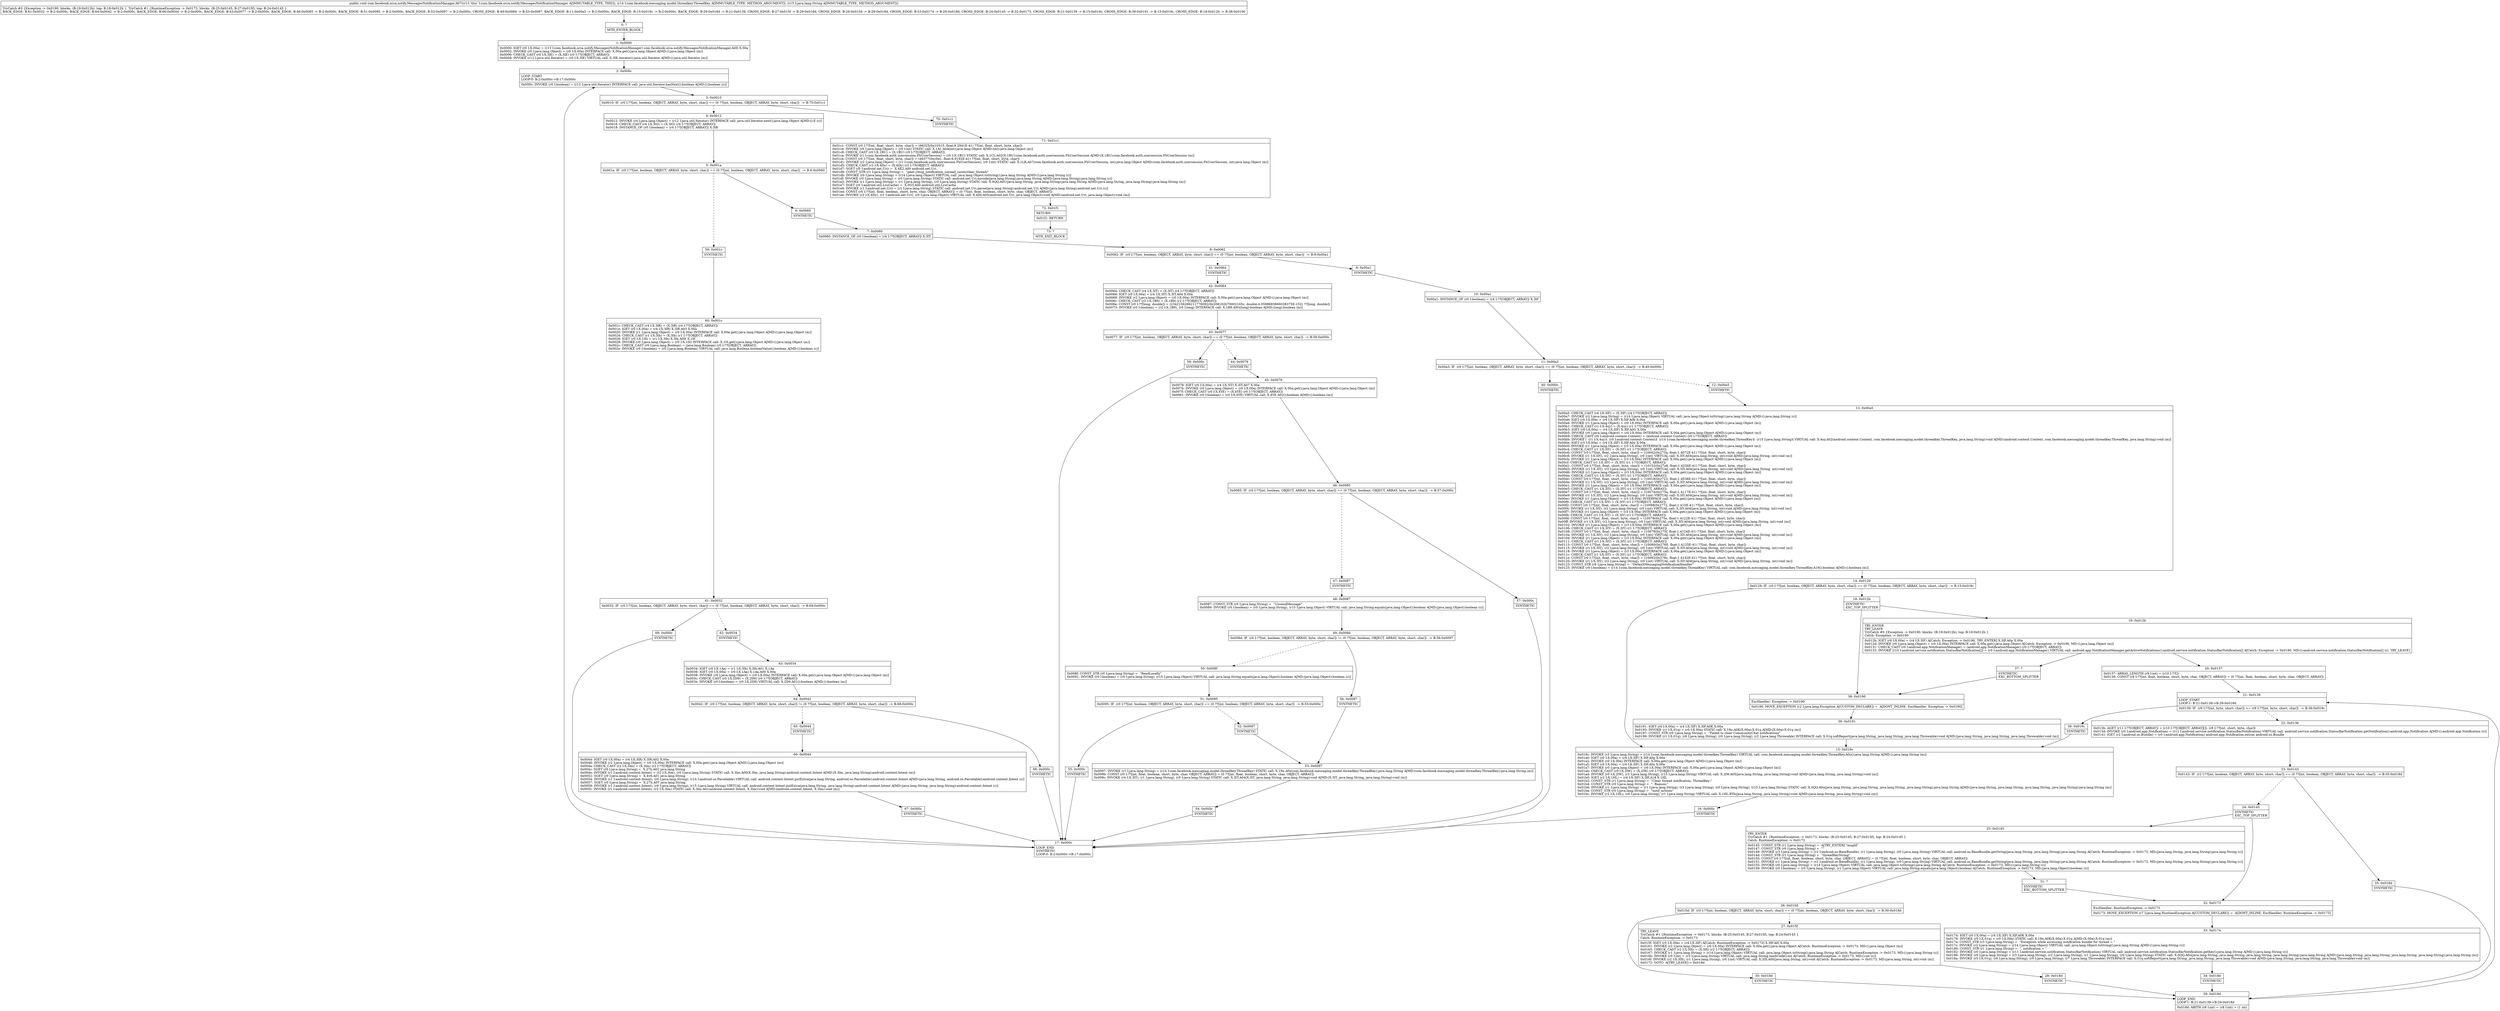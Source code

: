 digraph "CFG forcom.facebook.orca.notify.MessagesNotificationManager.A07(Lcom\/facebook\/messaging\/model\/threadkey\/ThreadKey;Ljava\/lang\/String;)V" {
Node_0 [shape=record,label="{0\:\ ?|MTH_ENTER_BLOCK\l}"];
Node_1 [shape=record,label="{1\:\ 0x0000|0x0000: IGET (r0 I:X.00a) = (r13 I:com.facebook.orca.notify.MessagesNotificationManager) com.facebook.orca.notify.MessagesNotificationManager.A0D X.00a\l0x0002: INVOKE (r0 I:java.lang.Object) = (r0 I:X.00a) INTERFACE call: X.00a.get():java.lang.Object A[MD:():java.lang.Object (m)]\l0x0006: CHECK_CAST (r0 I:X.3lE) = (X.3lE) (r0 I:??[OBJECT, ARRAY])\l0x0008: INVOKE (r12 I:java.util.Iterator) = (r0 I:X.3lE) VIRTUAL call: X.3lE.iterator():java.util.Iterator A[MD:():java.util.Iterator (m)]\l}"];
Node_2 [shape=record,label="{2\:\ 0x000c|LOOP_START\lLOOP:0: B:2:0x000c\-\>B:17:0x000c\l|0x000c: INVOKE (r0 I:boolean) = (r12 I:java.util.Iterator) INTERFACE call: java.util.Iterator.hasNext():boolean A[MD:():boolean (c)]\l}"];
Node_3 [shape=record,label="{3\:\ 0x0010|0x0010: IF  (r0 I:??[int, boolean, OBJECT, ARRAY, byte, short, char]) == (0 ??[int, boolean, OBJECT, ARRAY, byte, short, char])  \-\> B:70:0x01c1\l}"];
Node_4 [shape=record,label="{4\:\ 0x0012|0x0012: INVOKE (r4 I:java.lang.Object) = (r12 I:java.util.Iterator) INTERFACE call: java.util.Iterator.next():java.lang.Object A[MD:():E (c)]\l0x0016: CHECK_CAST (r4 I:X.3lG) = (X.3lG) (r4 I:??[OBJECT, ARRAY])\l0x0018: INSTANCE_OF (r0 I:boolean) = (r4 I:??[OBJECT, ARRAY]) X.3lR\l}"];
Node_5 [shape=record,label="{5\:\ 0x001a|0x001a: IF  (r0 I:??[int, boolean, OBJECT, ARRAY, byte, short, char]) == (0 ??[int, boolean, OBJECT, ARRAY, byte, short, char])  \-\> B:6:0x0060\l}"];
Node_6 [shape=record,label="{6\:\ 0x0060|SYNTHETIC\l}"];
Node_7 [shape=record,label="{7\:\ 0x0060|0x0060: INSTANCE_OF (r0 I:boolean) = (r4 I:??[OBJECT, ARRAY]) X.3lT\l}"];
Node_8 [shape=record,label="{8\:\ 0x0062|0x0062: IF  (r0 I:??[int, boolean, OBJECT, ARRAY, byte, short, char]) == (0 ??[int, boolean, OBJECT, ARRAY, byte, short, char])  \-\> B:9:0x00a1\l}"];
Node_9 [shape=record,label="{9\:\ 0x00a1|SYNTHETIC\l}"];
Node_10 [shape=record,label="{10\:\ 0x00a1|0x00a1: INSTANCE_OF (r0 I:boolean) = (r4 I:??[OBJECT, ARRAY]) X.3lF\l}"];
Node_11 [shape=record,label="{11\:\ 0x00a3|0x00a3: IF  (r0 I:??[int, boolean, OBJECT, ARRAY, byte, short, char]) == (0 ??[int, boolean, OBJECT, ARRAY, byte, short, char])  \-\> B:40:0x000c\l}"];
Node_12 [shape=record,label="{12\:\ 0x00a5|SYNTHETIC\l}"];
Node_13 [shape=record,label="{13\:\ 0x00a5|0x00a5: CHECK_CAST (r4 I:X.3lF) = (X.3lF) (r4 I:??[OBJECT, ARRAY])\l0x00a7: INVOKE (r2 I:java.lang.String) = (r14 I:java.lang.Object) VIRTUAL call: java.lang.Object.toString():java.lang.String A[MD:():java.lang.String (c)]\l0x00ab: IGET (r0 I:X.00a) = (r4 I:X.3lF) X.3lF.A0k X.00a\l0x00ad: INVOKE (r1 I:java.lang.Object) = (r0 I:X.00a) INTERFACE call: X.00a.get():java.lang.Object A[MD:():java.lang.Object (m)]\l0x00b1: CHECK_CAST (r1 I:X.4uy) = (X.4uy) (r1 I:??[OBJECT, ARRAY])\l0x00b3: IGET (r0 I:X.00a) = (r4 I:X.3lF) X.3lF.A0G X.00a\l0x00b5: INVOKE (r0 I:java.lang.Object) = (r0 I:X.00a) INTERFACE call: X.00a.get():java.lang.Object A[MD:():java.lang.Object (m)]\l0x00b9: CHECK_CAST (r0 I:android.content.Context) = (android.content.Context) (r0 I:??[OBJECT, ARRAY])\l0x00bb: INVOKE l  (r1 I:X.4uy)l  (r0 I:android.content.Context)l  (r14 I:com.facebook.messaging.model.threadkey.ThreadKey)l  (r15 I:java.lang.String)l VIRTUAL call: X.4uy.A02(android.content.Context, com.facebook.messaging.model.threadkey.ThreadKey, java.lang.String):void A[MD:(android.content.Context, com.facebook.messaging.model.threadkey.ThreadKey, java.lang.String):void (m)]\l0x00be: IGET (r3 I:X.00a) = (r4 I:X.3lF) X.3lF.A0n X.00a\l0x00c0: INVOKE (r1 I:java.lang.Object) = (r3 I:X.00a) INTERFACE call: X.00a.get():java.lang.Object A[MD:():java.lang.Object (m)]\l0x00c4: CHECK_CAST (r1 I:X.3lY) = (X.3lY) (r1 I:??[OBJECT, ARRAY])\l0x00c6: CONST (r0 I:??[int, float, short, byte, char]) = (10042(0x273a, float:1.4072E\-41) ??[int, float, short, byte, char])\l0x00c8: INVOKE (r1 I:X.3lY), (r2 I:java.lang.String), (r0 I:int) VIRTUAL call: X.3lY.A04(java.lang.String, int):void A[MD:(java.lang.String, int):void (m)]\l0x00cb: INVOKE (r1 I:java.lang.Object) = (r3 I:X.00a) INTERFACE call: X.00a.get():java.lang.Object A[MD:():java.lang.Object (m)]\l0x00cf: CHECK_CAST (r1 I:X.3lY) = (X.3lY) (r1 I:??[OBJECT, ARRAY])\l0x00d1: CONST (r0 I:??[int, float, short, byte, char]) = (10152(0x27a8, float:1.4226E\-41) ??[int, float, short, byte, char])\l0x00d3: INVOKE (r1 I:X.3lY), (r2 I:java.lang.String), (r0 I:int) VIRTUAL call: X.3lY.A04(java.lang.String, int):void A[MD:(java.lang.String, int):void (m)]\l0x00d6: INVOKE (r1 I:java.lang.Object) = (r3 I:X.00a) INTERFACE call: X.00a.get():java.lang.Object A[MD:():java.lang.Object (m)]\l0x00da: CHECK_CAST (r1 I:X.3lY) = (X.3lY) (r1 I:??[OBJECT, ARRAY])\l0x00dc: CONST (r0 I:??[int, float, short, byte, char]) = (10018(0x2722, float:1.4038E\-41) ??[int, float, short, byte, char])\l0x00de: INVOKE (r1 I:X.3lY), (r2 I:java.lang.String), (r0 I:int) VIRTUAL call: X.3lY.A04(java.lang.String, int):void A[MD:(java.lang.String, int):void (m)]\l0x00e1: INVOKE (r1 I:java.lang.Object) = (r3 I:X.00a) INTERFACE call: X.00a.get():java.lang.Object A[MD:():java.lang.Object (m)]\l0x00e5: CHECK_CAST (r1 I:X.3lY) = (X.3lY) (r1 I:??[OBJECT, ARRAY])\l0x00e7: CONST (r0 I:??[int, float, short, byte, char]) = (10074(0x275a, float:1.4117E\-41) ??[int, float, short, byte, char])\l0x00e9: INVOKE (r1 I:X.3lY), (r2 I:java.lang.String), (r0 I:int) VIRTUAL call: X.3lY.A04(java.lang.String, int):void A[MD:(java.lang.String, int):void (m)]\l0x00ec: INVOKE (r1 I:java.lang.Object) = (r3 I:X.00a) INTERFACE call: X.00a.get():java.lang.Object A[MD:():java.lang.Object (m)]\l0x00f0: CHECK_CAST (r1 I:X.3lY) = (X.3lY) (r1 I:??[OBJECT, ARRAY])\l0x00f2: CONST (r0 I:??[int, float, short, byte, char]) = (10098(0x2772, float:1.415E\-41) ??[int, float, short, byte, char])\l0x00f4: INVOKE (r1 I:X.3lY), (r2 I:java.lang.String), (r0 I:int) VIRTUAL call: X.3lY.A04(java.lang.String, int):void A[MD:(java.lang.String, int):void (m)]\l0x00f7: INVOKE (r1 I:java.lang.Object) = (r3 I:X.00a) INTERFACE call: X.00a.get():java.lang.Object A[MD:():java.lang.Object (m)]\l0x00fb: CHECK_CAST (r1 I:X.3lY) = (X.3lY) (r1 I:??[OBJECT, ARRAY])\l0x00fd: CONST (r0 I:??[int, float, short, byte, char]) = (10078(0x275e, float:1.4122E\-41) ??[int, float, short, byte, char])\l0x00ff: INVOKE (r1 I:X.3lY), (r2 I:java.lang.String), (r0 I:int) VIRTUAL call: X.3lY.A04(java.lang.String, int):void A[MD:(java.lang.String, int):void (m)]\l0x0102: INVOKE (r1 I:java.lang.Object) = (r3 I:X.00a) INTERFACE call: X.00a.get():java.lang.Object A[MD:():java.lang.Object (m)]\l0x0106: CHECK_CAST (r1 I:X.3lY) = (X.3lY) (r1 I:??[OBJECT, ARRAY])\l0x0108: CONST (r0 I:??[int, float, short, byte, char]) = (10079(0x275f, float:1.4124E\-41) ??[int, float, short, byte, char])\l0x010a: INVOKE (r1 I:X.3lY), (r2 I:java.lang.String), (r0 I:int) VIRTUAL call: X.3lY.A04(java.lang.String, int):void A[MD:(java.lang.String, int):void (m)]\l0x010d: INVOKE (r1 I:java.lang.Object) = (r3 I:X.00a) INTERFACE call: X.00a.get():java.lang.Object A[MD:():java.lang.Object (m)]\l0x0111: CHECK_CAST (r1 I:X.3lY) = (X.3lY) (r1 I:??[OBJECT, ARRAY])\l0x0113: CONST (r0 I:??[int, float, short, byte, char]) = (10080(0x2760, float:1.4125E\-41) ??[int, float, short, byte, char])\l0x0115: INVOKE (r1 I:X.3lY), (r2 I:java.lang.String), (r0 I:int) VIRTUAL call: X.3lY.A04(java.lang.String, int):void A[MD:(java.lang.String, int):void (m)]\l0x0118: INVOKE (r1 I:java.lang.Object) = (r3 I:X.00a) INTERFACE call: X.00a.get():java.lang.Object A[MD:():java.lang.Object (m)]\l0x011c: CHECK_CAST (r1 I:X.3lY) = (X.3lY) (r1 I:??[OBJECT, ARRAY])\l0x011e: CONST (r0 I:??[int, float, short, byte, char]) = (10092(0x276c, float:1.4142E\-41) ??[int, float, short, byte, char])\l0x0120: INVOKE (r1 I:X.3lY), (r2 I:java.lang.String), (r0 I:int) VIRTUAL call: X.3lY.A04(java.lang.String, int):void A[MD:(java.lang.String, int):void (m)]\l0x0123: CONST_STR (r6 I:java.lang.String) =  \"DefaultMessagingNotificationHandler\"\l0x0125: INVOKE (r0 I:boolean) = (r14 I:com.facebook.messaging.model.threadkey.ThreadKey) VIRTUAL call: com.facebook.messaging.model.threadkey.ThreadKey.A19():boolean A[MD:():boolean (m)]\l}"];
Node_14 [shape=record,label="{14\:\ 0x0129|0x0129: IF  (r0 I:??[int, boolean, OBJECT, ARRAY, byte, short, char]) == (0 ??[int, boolean, OBJECT, ARRAY, byte, short, char])  \-\> B:15:0x019c\l}"];
Node_15 [shape=record,label="{15\:\ 0x019c|0x019c: INVOKE (r3 I:java.lang.String) = (r14 I:com.facebook.messaging.model.threadkey.ThreadKey) VIRTUAL call: com.facebook.messaging.model.threadkey.ThreadKey.A0u():java.lang.String A[MD:():java.lang.String (m)]\l0x01a0: IGET (r0 I:X.00a) = (r4 I:X.3lF) X.3lF.A0g X.00a\l0x01a2: INVOKE (r0 I:X.00a) INTERFACE call: X.00a.get():java.lang.Object A[MD:():java.lang.Object (m)]\l0x01a5: IGET (r0 I:X.00a) = (r4 I:X.3lF) X.3lF.A0x X.00a\l0x01a7: INVOKE (r0 I:java.lang.Object) = (r0 I:X.00a) INTERFACE call: X.00a.get():java.lang.Object A[MD:():java.lang.Object (m)]\l0x01ab: CHECK_CAST (r0 I:X.2lW) = (X.2lW) (r0 I:??[OBJECT, ARRAY])\l0x01ad: INVOKE (r0 I:X.2lW), (r3 I:java.lang.String), (r15 I:java.lang.String) VIRTUAL call: X.2lW.A05(java.lang.String, java.lang.String):void A[MD:(java.lang.String, java.lang.String):void (m)]\l0x01b0: IGET (r2 I:X.1HL) = (r4 I:X.3lF) X.3lF.A18 X.1HL\l0x01b2: CONST_STR (r1 I:java.lang.String) =  \"Clear thread notification, ThreadKey:\"\l0x01b4: CONST_STR (r0 I:java.lang.String) =  \", Reason:\"\l0x01b6: INVOKE (r1 I:java.lang.String) = (r1 I:java.lang.String), (r3 I:java.lang.String), (r0 I:java.lang.String), (r15 I:java.lang.String) STATIC call: X.0QQ.A0o(java.lang.String, java.lang.String, java.lang.String, java.lang.String):java.lang.String A[MD:(java.lang.String, java.lang.String, java.lang.String, java.lang.String):java.lang.String (m)]\l0x01ba: CONST_STR (r0 I:java.lang.String) =  \"notif_actions\"\l0x01bc: INVOKE (r2 I:X.1HL), (r0 I:java.lang.String), (r1 I:java.lang.String) VIRTUAL call: X.1HL.BTh(java.lang.String, java.lang.String):void A[MD:(java.lang.String, java.lang.String):void (m)]\l}"];
Node_16 [shape=record,label="{16\:\ 0x000c|SYNTHETIC\l}"];
Node_17 [shape=record,label="{17\:\ 0x000c|LOOP_END\lSYNTHETIC\lLOOP:0: B:2:0x000c\-\>B:17:0x000c\l}"];
Node_18 [shape=record,label="{18\:\ 0x012b|SYNTHETIC\lEXC_TOP_SPLITTER\l}"];
Node_19 [shape=record,label="{19\:\ 0x012b|TRY_ENTER\lTRY_LEAVE\lTryCatch #0 \{Exception \-\> 0x0190, blocks: (B:19:0x012b), top: B:18:0x012b \}\lCatch: Exception \-\> 0x0190\l|0x012b: IGET (r0 I:X.00a) = (r4 I:X.3lF) A[Catch: Exception \-\> 0x0190, TRY_ENTER] X.3lF.A0p X.00a\l0x012d: INVOKE (r0 I:java.lang.Object) = (r0 I:X.00a) INTERFACE call: X.00a.get():java.lang.Object A[Catch: Exception \-\> 0x0190, MD:():java.lang.Object (m)]\l0x0131: CHECK_CAST (r0 I:android.app.NotificationManager) = (android.app.NotificationManager) (r0 I:??[OBJECT, ARRAY])\l0x0133: INVOKE (r10 I:android.service.notification.StatusBarNotification[]) = (r0 I:android.app.NotificationManager) VIRTUAL call: android.app.NotificationManager.getActiveNotifications():android.service.notification.StatusBarNotification[] A[Catch: Exception \-\> 0x0190, MD:():android.service.notification.StatusBarNotification[] (c), TRY_LEAVE]\l}"];
Node_20 [shape=record,label="{20\:\ 0x0137|0x0137: ARRAY_LENGTH (r9 I:int) = (r10 I:??[])\l0x0138: CONST (r8 I:??[int, float, boolean, short, byte, char, OBJECT, ARRAY]) = (0 ??[int, float, boolean, short, byte, char, OBJECT, ARRAY])\l}"];
Node_21 [shape=record,label="{21\:\ 0x0139|LOOP_START\lLOOP:1: B:21:0x0139\-\>B:29:0x018d\l|0x0139: IF  (r8 I:??[int, byte, short, char]) \>= (r9 I:??[int, byte, short, char])  \-\> B:36:0x019c\l}"];
Node_22 [shape=record,label="{22\:\ 0x013b|0x013b: AGET (r11 I:??[OBJECT, ARRAY]) = (r10 I:??[OBJECT, ARRAY][]), (r8 I:??[int, short, byte, char])\l0x013d: INVOKE (r0 I:android.app.Notification) = (r11 I:android.service.notification.StatusBarNotification) VIRTUAL call: android.service.notification.StatusBarNotification.getNotification():android.app.Notification A[MD:():android.app.Notification (c)]\l0x0141: IGET (r2 I:android.os.Bundle) = (r0 I:android.app.Notification) android.app.Notification.extras android.os.Bundle\l}"];
Node_23 [shape=record,label="{23\:\ 0x0143|0x0143: IF  (r2 I:??[int, boolean, OBJECT, ARRAY, byte, short, char]) == (0 ??[int, boolean, OBJECT, ARRAY, byte, short, char])  \-\> B:35:0x018d\l}"];
Node_24 [shape=record,label="{24\:\ 0x0145|SYNTHETIC\lEXC_TOP_SPLITTER\l}"];
Node_25 [shape=record,label="{25\:\ 0x0145|TRY_ENTER\lTryCatch #1 \{RuntimeException \-\> 0x0173, blocks: (B:25:0x0145, B:27:0x015f), top: B:24:0x0145 \}\lCatch: RuntimeException \-\> 0x0173\l|0x0145: CONST_STR (r1 I:java.lang.String) =  A[TRY_ENTER] \"msgId\"\l0x0147: CONST_STR (r0 I:java.lang.String) =  \"\"\l0x0149: INVOKE (r3 I:java.lang.String) = (r2 I:android.os.BaseBundle), (r1 I:java.lang.String), (r0 I:java.lang.String) VIRTUAL call: android.os.BaseBundle.getString(java.lang.String, java.lang.String):java.lang.String A[Catch: RuntimeException \-\> 0x0173, MD:(java.lang.String, java.lang.String):java.lang.String (c)]\l0x014d: CONST_STR (r1 I:java.lang.String) =  \"threadKeyString\"\l0x0150: CONST (r0 I:??[int, float, boolean, short, byte, char, OBJECT, ARRAY]) = (0 ??[int, float, boolean, short, byte, char, OBJECT, ARRAY])\l0x0151: INVOKE (r1 I:java.lang.String) = (r2 I:android.os.BaseBundle), (r1 I:java.lang.String), (r0 I:java.lang.String) VIRTUAL call: android.os.BaseBundle.getString(java.lang.String, java.lang.String):java.lang.String A[Catch: RuntimeException \-\> 0x0173, MD:(java.lang.String, java.lang.String):java.lang.String (c)]\l0x0155: INVOKE (r0 I:java.lang.String) = (r14 I:java.lang.Object) VIRTUAL call: java.lang.Object.toString():java.lang.String A[Catch: RuntimeException \-\> 0x0173, MD:():java.lang.String (c)]\l0x0159: INVOKE (r0 I:boolean) = (r0 I:java.lang.String), (r1 I:java.lang.Object) VIRTUAL call: java.lang.String.equals(java.lang.Object):boolean A[Catch: RuntimeException \-\> 0x0173, MD:(java.lang.Object):boolean (c)]\l}"];
Node_26 [shape=record,label="{26\:\ 0x015d|0x015d: IF  (r0 I:??[int, boolean, OBJECT, ARRAY, byte, short, char]) == (0 ??[int, boolean, OBJECT, ARRAY, byte, short, char])  \-\> B:30:0x018d\l}"];
Node_27 [shape=record,label="{27\:\ 0x015f|TRY_LEAVE\lTryCatch #1 \{RuntimeException \-\> 0x0173, blocks: (B:25:0x0145, B:27:0x015f), top: B:24:0x0145 \}\lCatch: RuntimeException \-\> 0x0173\l|0x015f: IGET (r0 I:X.00a) = (r4 I:X.3lF) A[Catch: RuntimeException \-\> 0x0173] X.3lF.A0l X.00a\l0x0161: INVOKE (r2 I:java.lang.Object) = (r0 I:X.00a) INTERFACE call: X.00a.get():java.lang.Object A[Catch: RuntimeException \-\> 0x0173, MD:():java.lang.Object (m)]\l0x0165: CHECK_CAST (r2 I:X.3lX) = (X.3lX) (r2 I:??[OBJECT, ARRAY])\l0x0167: INVOKE (r1 I:java.lang.String) = (r14 I:java.lang.Object) VIRTUAL call: java.lang.Object.toString():java.lang.String A[Catch: RuntimeException \-\> 0x0173, MD:():java.lang.String (c)]\l0x016b: INVOKE (r0 I:int) = (r3 I:java.lang.String) VIRTUAL call: java.lang.String.hashCode():int A[Catch: RuntimeException \-\> 0x0173, MD:():int (c)]\l0x016f: INVOKE (r2 I:X.3lX), (r1 I:java.lang.String), (r0 I:int) VIRTUAL call: X.3lX.A00(java.lang.String, int):void A[Catch: RuntimeException \-\> 0x0173, MD:(java.lang.String, int):void (m)]\l0x0172: GOTO  A[TRY_LEAVE]\-\> 0x018d\l}"];
Node_28 [shape=record,label="{28\:\ 0x018d|SYNTHETIC\l}"];
Node_29 [shape=record,label="{29\:\ 0x018d|LOOP_END\lLOOP:1: B:21:0x0139\-\>B:29:0x018d\l|0x018d: ARITH (r8 I:int) = (r8 I:int) + (1 int)\l}"];
Node_30 [shape=record,label="{30\:\ 0x018d|SYNTHETIC\l}"];
Node_31 [shape=record,label="{31\:\ ?|SYNTHETIC\lEXC_BOTTOM_SPLITTER\l}"];
Node_32 [shape=record,label="{32\:\ 0x0173|ExcHandler: RuntimeException \-\> 0x0173\l|0x0173: MOVE_EXCEPTION (r7 I:java.lang.RuntimeException A[CUSTOM_DECLARE]) =  A[DONT_INLINE, ExcHandler: RuntimeException \-\> 0x0173]\l}"];
Node_33 [shape=record,label="{33\:\ 0x0174|0x0174: IGET (r0 I:X.00a) = (r4 I:X.3lF) X.3lF.A0K X.00a\l0x0176: INVOKE (r5 I:X.01q) = (r0 I:X.00a) STATIC call: X.19n.A0K(X.00a):X.01q A[MD:(X.00a):X.01q (m)]\l0x017a: CONST_STR (r3 I:java.lang.String) =  \"Exception while accessing notification bundle for thread = \"\l0x017c: INVOKE (r2 I:java.lang.String) = (r14 I:java.lang.Object) VIRTUAL call: java.lang.Object.toString():java.lang.String A[MD:():java.lang.String (c)]\l0x0180: CONST_STR (r1 I:java.lang.String) =  \", notification = \"\l0x0182: INVOKE (r0 I:java.lang.String) = (r11 I:android.service.notification.StatusBarNotification) VIRTUAL call: android.service.notification.StatusBarNotification.getKey():java.lang.String A[MD:():java.lang.String (c)]\l0x0186: INVOKE (r0 I:java.lang.String) = (r3 I:java.lang.String), (r2 I:java.lang.String), (r1 I:java.lang.String), (r0 I:java.lang.String) STATIC call: X.0QQ.A0o(java.lang.String, java.lang.String, java.lang.String, java.lang.String):java.lang.String A[MD:(java.lang.String, java.lang.String, java.lang.String, java.lang.String):java.lang.String (m)]\l0x018a: INVOKE (r5 I:X.01q), (r6 I:java.lang.String), (r0 I:java.lang.String), (r7 I:java.lang.Throwable) INTERFACE call: X.01q.softReport(java.lang.String, java.lang.String, java.lang.Throwable):void A[MD:(java.lang.String, java.lang.String, java.lang.Throwable):void (m)]\l}"];
Node_34 [shape=record,label="{34\:\ 0x018d|SYNTHETIC\l}"];
Node_35 [shape=record,label="{35\:\ 0x018d|SYNTHETIC\l}"];
Node_36 [shape=record,label="{36\:\ 0x019c|SYNTHETIC\l}"];
Node_37 [shape=record,label="{37\:\ ?|SYNTHETIC\lEXC_BOTTOM_SPLITTER\l}"];
Node_38 [shape=record,label="{38\:\ 0x0190|ExcHandler: Exception \-\> 0x0190\l|0x0190: MOVE_EXCEPTION (r2 I:java.lang.Exception A[CUSTOM_DECLARE]) =  A[DONT_INLINE, ExcHandler: Exception \-\> 0x0190]\l}"];
Node_39 [shape=record,label="{39\:\ 0x0191|0x0191: IGET (r0 I:X.00a) = (r4 I:X.3lF) X.3lF.A0K X.00a\l0x0193: INVOKE (r1 I:X.01q) = (r0 I:X.00a) STATIC call: X.19n.A0K(X.00a):X.01q A[MD:(X.00a):X.01q (m)]\l0x0197: CONST_STR (r0 I:java.lang.String) =  \"Failed to clear CommunityChat notifications\"\l0x0199: INVOKE (r1 I:X.01q), (r6 I:java.lang.String), (r0 I:java.lang.String), (r2 I:java.lang.Throwable) INTERFACE call: X.01q.softReport(java.lang.String, java.lang.String, java.lang.Throwable):void A[MD:(java.lang.String, java.lang.String, java.lang.Throwable):void (m)]\l}"];
Node_40 [shape=record,label="{40\:\ 0x000c|SYNTHETIC\l}"];
Node_41 [shape=record,label="{41\:\ 0x0064|SYNTHETIC\l}"];
Node_42 [shape=record,label="{42\:\ 0x0064|0x0064: CHECK_CAST (r4 I:X.3lT) = (X.3lT) (r4 I:??[OBJECT, ARRAY])\l0x0066: IGET (r0 I:X.00a) = (r4 I:X.3lT) X.3lT.A04 X.00a\l0x0068: INVOKE (r2 I:java.lang.Object) = (r0 I:X.00a) INTERFACE call: X.00a.get():java.lang.Object A[MD:():java.lang.Object (m)]\l0x006c: CHECK_CAST (r2 I:X.1B9) = (X.1B9) (r2 I:??[OBJECT, ARRAY])\l0x006e: CONST (r0 I:??[long, double]) = (2342156266211776092(0x208102b70002165c, double:4.0598683866038375E\-152) ??[long, double])\l0x0073: INVOKE (r0 I:boolean) = (r2 I:X.1B9), (r0 I:long) INTERFACE call: X.1B9.AWz(long):boolean A[MD:(long):boolean (m)]\l}"];
Node_43 [shape=record,label="{43\:\ 0x0077|0x0077: IF  (r0 I:??[int, boolean, OBJECT, ARRAY, byte, short, char]) == (0 ??[int, boolean, OBJECT, ARRAY, byte, short, char])  \-\> B:58:0x000c\l}"];
Node_44 [shape=record,label="{44\:\ 0x0079|SYNTHETIC\l}"];
Node_45 [shape=record,label="{45\:\ 0x0079|0x0079: IGET (r0 I:X.00a) = (r4 I:X.3lT) X.3lT.A07 X.00a\l0x007b: INVOKE (r0 I:java.lang.Object) = (r0 I:X.00a) INTERFACE call: X.00a.get():java.lang.Object A[MD:():java.lang.Object (m)]\l0x007f: CHECK_CAST (r0 I:X.4YE) = (X.4YE) (r0 I:??[OBJECT, ARRAY])\l0x0081: INVOKE (r0 I:boolean) = (r0 I:X.4YE) VIRTUAL call: X.4YE.A02():boolean A[MD:():boolean (m)]\l}"];
Node_46 [shape=record,label="{46\:\ 0x0085|0x0085: IF  (r0 I:??[int, boolean, OBJECT, ARRAY, byte, short, char]) == (0 ??[int, boolean, OBJECT, ARRAY, byte, short, char])  \-\> B:57:0x000c\l}"];
Node_47 [shape=record,label="{47\:\ 0x0087|SYNTHETIC\l}"];
Node_48 [shape=record,label="{48\:\ 0x0087|0x0087: CONST_STR (r0 I:java.lang.String) =  \"UnsendMessage\"\l0x0089: INVOKE (r0 I:boolean) = (r0 I:java.lang.String), (r15 I:java.lang.Object) VIRTUAL call: java.lang.String.equals(java.lang.Object):boolean A[MD:(java.lang.Object):boolean (c)]\l}"];
Node_49 [shape=record,label="{49\:\ 0x008d|0x008d: IF  (r0 I:??[int, boolean, OBJECT, ARRAY, byte, short, char]) != (0 ??[int, boolean, OBJECT, ARRAY, byte, short, char])  \-\> B:56:0x0097\l}"];
Node_50 [shape=record,label="{50\:\ 0x008f|0x008f: CONST_STR (r0 I:java.lang.String) =  \"ReadLocally\"\l0x0091: INVOKE (r0 I:boolean) = (r0 I:java.lang.String), (r15 I:java.lang.Object) VIRTUAL call: java.lang.String.equals(java.lang.Object):boolean A[MD:(java.lang.Object):boolean (c)]\l}"];
Node_51 [shape=record,label="{51\:\ 0x0095|0x0095: IF  (r0 I:??[int, boolean, OBJECT, ARRAY, byte, short, char]) == (0 ??[int, boolean, OBJECT, ARRAY, byte, short, char])  \-\> B:55:0x000c\l}"];
Node_52 [shape=record,label="{52\:\ 0x0097|SYNTHETIC\l}"];
Node_53 [shape=record,label="{53\:\ 0x0097|0x0097: INVOKE (r1 I:java.lang.String) = (r14 I:com.facebook.messaging.model.threadkey.ThreadKey) STATIC call: X.19n.A0x(com.facebook.messaging.model.threadkey.ThreadKey):java.lang.String A[MD:(com.facebook.messaging.model.threadkey.ThreadKey):java.lang.String (m)]\l0x009b: CONST (r0 I:??[int, float, boolean, short, byte, char, OBJECT, ARRAY]) = (0 ??[int, float, boolean, short, byte, char, OBJECT, ARRAY])\l0x009c: INVOKE (r4 I:X.3lT), (r1 I:java.lang.String), (r0 I:java.lang.String) STATIC call: X.3lT.A04(X.3lT, java.lang.String, java.lang.String):void A[MD:(X.3lT, java.lang.String, java.lang.String):void (m)]\l}"];
Node_54 [shape=record,label="{54\:\ 0x000c|SYNTHETIC\l}"];
Node_55 [shape=record,label="{55\:\ 0x000c|SYNTHETIC\l}"];
Node_56 [shape=record,label="{56\:\ 0x0097|SYNTHETIC\l}"];
Node_57 [shape=record,label="{57\:\ 0x000c|SYNTHETIC\l}"];
Node_58 [shape=record,label="{58\:\ 0x000c|SYNTHETIC\l}"];
Node_59 [shape=record,label="{59\:\ 0x001c|SYNTHETIC\l}"];
Node_60 [shape=record,label="{60\:\ 0x001c|0x001c: CHECK_CAST (r4 I:X.3lR) = (X.3lR) (r4 I:??[OBJECT, ARRAY])\l0x001e: IGET (r0 I:X.00a) = (r4 I:X.3lR) X.3lR.A03 X.00a\l0x0020: INVOKE (r1 I:java.lang.Object) = (r0 I:X.00a) INTERFACE call: X.00a.get():java.lang.Object A[MD:():java.lang.Object (m)]\l0x0024: CHECK_CAST (r1 I:X.3lh) = (X.3lh) (r1 I:??[OBJECT, ARRAY])\l0x0026: IGET (r0 I:X.10l) = (r1 I:X.3lh) X.3lh.A0H X.10l\l0x0028: INVOKE (r0 I:java.lang.Object) = (r0 I:X.10l) INTERFACE call: X.10l.get():java.lang.Object A[MD:():java.lang.Object (m)]\l0x002c: CHECK_CAST (r0 I:java.lang.Boolean) = (java.lang.Boolean) (r0 I:??[OBJECT, ARRAY])\l0x002e: INVOKE (r0 I:boolean) = (r0 I:java.lang.Boolean) VIRTUAL call: java.lang.Boolean.booleanValue():boolean A[MD:():boolean (c)]\l}"];
Node_61 [shape=record,label="{61\:\ 0x0032|0x0032: IF  (r0 I:??[int, boolean, OBJECT, ARRAY, byte, short, char]) == (0 ??[int, boolean, OBJECT, ARRAY, byte, short, char])  \-\> B:69:0x000c\l}"];
Node_62 [shape=record,label="{62\:\ 0x0034|SYNTHETIC\l}"];
Node_63 [shape=record,label="{63\:\ 0x0034|0x0034: IGET (r0 I:X.1Aa) = (r1 I:X.3lh) X.3lh.A01 X.1Aa\l0x0036: IGET (r0 I:X.00a) = (r0 I:X.1Aa) X.1Aa.A00 X.00a\l0x0038: INVOKE (r0 I:java.lang.Object) = (r0 I:X.00a) INTERFACE call: X.00a.get():java.lang.Object A[MD:():java.lang.Object (m)]\l0x003c: CHECK_CAST (r0 I:X.2D9) = (X.2D9) (r0 I:??[OBJECT, ARRAY])\l0x003e: INVOKE (r0 I:boolean) = (r0 I:X.2D9) VIRTUAL call: X.2D9.A01():boolean A[MD:():boolean (m)]\l}"];
Node_64 [shape=record,label="{64\:\ 0x0042|0x0042: IF  (r0 I:??[int, boolean, OBJECT, ARRAY, byte, short, char]) != (0 ??[int, boolean, OBJECT, ARRAY, byte, short, char])  \-\> B:68:0x000c\l}"];
Node_65 [shape=record,label="{65\:\ 0x0044|SYNTHETIC\l}"];
Node_66 [shape=record,label="{66\:\ 0x0044|0x0044: IGET (r0 I:X.00a) = (r4 I:X.3lR) X.3lR.A02 X.00a\l0x0046: INVOKE (r2 I:java.lang.Object) = (r0 I:X.00a) INTERFACE call: X.00a.get():java.lang.Object A[MD:():java.lang.Object (m)]\l0x004a: CHECK_CAST (r2 I:X.3lm) = (X.3lm) (r2 I:??[OBJECT, ARRAY])\l0x004c: SGET (r0 I:java.lang.String) =  X.27h.A02 java.lang.String\l0x004e: INVOKE (r1 I:android.content.Intent) = (r2 I:X.3lm), (r0 I:java.lang.String) STATIC call: X.3lm.A00(X.3lm, java.lang.String):android.content.Intent A[MD:(X.3lm, java.lang.String):android.content.Intent (m)]\l0x0052: SGET (r0 I:java.lang.String) =  X.4v6.A01 java.lang.String\l0x0054: INVOKE (r1 I:android.content.Intent), (r0 I:java.lang.String), (r14 I:android.os.Parcelable) VIRTUAL call: android.content.Intent.putExtra(java.lang.String, android.os.Parcelable):android.content.Intent A[MD:(java.lang.String, android.os.Parcelable):android.content.Intent (c)]\l0x0057: SGET (r0 I:java.lang.String) =  X.27h.A0T java.lang.String\l0x0059: INVOKE (r1 I:android.content.Intent), (r0 I:java.lang.String), (r15 I:java.lang.String) VIRTUAL call: android.content.Intent.putExtra(java.lang.String, java.lang.String):android.content.Intent A[MD:(java.lang.String, java.lang.String):android.content.Intent (c)]\l0x005c: INVOKE (r1 I:android.content.Intent), (r2 I:X.3lm) STATIC call: X.3lm.A01(android.content.Intent, X.3lm):void A[MD:(android.content.Intent, X.3lm):void (m)]\l}"];
Node_67 [shape=record,label="{67\:\ 0x000c|SYNTHETIC\l}"];
Node_68 [shape=record,label="{68\:\ 0x000c|SYNTHETIC\l}"];
Node_69 [shape=record,label="{69\:\ 0x000c|SYNTHETIC\l}"];
Node_70 [shape=record,label="{70\:\ 0x01c1|SYNTHETIC\l}"];
Node_71 [shape=record,label="{71\:\ 0x01c1|0x01c1: CONST (r0 I:??[int, float, short, byte, char]) = (66325(0x10315, float:9.2941E\-41) ??[int, float, short, byte, char])\l0x01c4: INVOKE (r0 I:java.lang.Object) = (r0 I:int) STATIC call: X.1A1.A0A(int):java.lang.Object A[MD:(int):java.lang.Object (m)]\l0x01c8: CHECK_CAST (r0 I:X.1BU) = (X.1BU) (r0 I:??[OBJECT, ARRAY])\l0x01ca: INVOKE (r1 I:com.facebook.auth.usersession.FbUserSession) = (r0 I:X.1BU) STATIC call: X.1CL.A02(X.1BU):com.facebook.auth.usersession.FbUserSession A[MD:(X.1BU):com.facebook.auth.usersession.FbUserSession (m)]\l0x01ce: CONST (r0 I:??[int, float, short, byte, char]) = (49377(0xc0e1, float:6.9192E\-41) ??[int, float, short, byte, char])\l0x01d1: INVOKE (r2 I:java.lang.Object) = (r1 I:com.facebook.auth.usersession.FbUserSession), (r0 I:int) STATIC call: X.1LR.A07(com.facebook.auth.usersession.FbUserSession, int):java.lang.Object A[MD:(com.facebook.auth.usersession.FbUserSession, int):java.lang.Object (m)]\l0x01d5: CHECK_CAST (r2 I:X.4Dy) = (X.4Dy) (r2 I:??[OBJECT, ARRAY])\l0x01d7: SGET (r0 I:android.net.Uri) =  X.4E2.A00 android.net.Uri\l0x01d9: CONST_STR (r1 I:java.lang.String) =  \"peer:\/\/msg_notification_unread_count\/clear_thread\/\"\l0x01db: INVOKE (r0 I:java.lang.String) = (r14 I:java.lang.Object) VIRTUAL call: java.lang.Object.toString():java.lang.String A[MD:():java.lang.String (c)]\l0x01df: INVOKE (r0 I:java.lang.String) = (r0 I:java.lang.String) STATIC call: android.net.Uri.encode(java.lang.String):java.lang.String A[MD:(java.lang.String):java.lang.String (c)]\l0x01e3: INVOKE (r1 I:java.lang.String) = (r1 I:java.lang.String), (r0 I:java.lang.String) STATIC call: X.0QQ.A0U(java.lang.String, java.lang.String):java.lang.String A[MD:(java.lang.String, java.lang.String):java.lang.String (m)]\l0x01e7: SGET (r0 I:android.util.LruCache) =  X.0GT.A00 android.util.LruCache\l0x01e9: INVOKE (r1 I:android.net.Uri) = (r1 I:java.lang.String) STATIC call: android.net.Uri.parse(java.lang.String):android.net.Uri A[MD:(java.lang.String):android.net.Uri (c)]\l0x01ed: CONST (r0 I:??[int, float, boolean, short, byte, char, OBJECT, ARRAY]) = (0 ??[int, float, boolean, short, byte, char, OBJECT, ARRAY])\l0x01ee: INVOKE (r2 I:X.4Dy), (r1 I:android.net.Uri), (r0 I:java.lang.Object) VIRTUAL call: X.4Dy.A05(android.net.Uri, java.lang.Object):void A[MD:(android.net.Uri, java.lang.Object):void (m)]\l}"];
Node_72 [shape=record,label="{72\:\ 0x01f1|RETURN\l|0x01f1: RETURN \l}"];
Node_73 [shape=record,label="{73\:\ ?|MTH_EXIT_BLOCK\l}"];
MethodNode[shape=record,label="{public void com.facebook.orca.notify.MessagesNotificationManager.A07((r13 'this' I:com.facebook.orca.notify.MessagesNotificationManager A[IMMUTABLE_TYPE, THIS]), (r14 I:com.facebook.messaging.model.threadkey.ThreadKey A[IMMUTABLE_TYPE, METHOD_ARGUMENT]), (r15 I:java.lang.String A[IMMUTABLE_TYPE, METHOD_ARGUMENT]))  | TryCatch #0 \{Exception \-\> 0x0190, blocks: (B:19:0x012b), top: B:18:0x012b \}, TryCatch #1 \{RuntimeException \-\> 0x0173, blocks: (B:25:0x0145, B:27:0x015f), top: B:24:0x0145 \}\lBACK_EDGE: B:61:0x0032 \-\> B:2:0x000c, BACK_EDGE: B:64:0x0042 \-\> B:2:0x000c, BACK_EDGE: B:66:0x0044 \-\> B:2:0x000c, BACK_EDGE: B:43:0x0077 \-\> B:2:0x000c, BACK_EDGE: B:46:0x0085 \-\> B:2:0x000c, BACK_EDGE: B:51:0x0095 \-\> B:2:0x000c, BACK_EDGE: B:53:0x0097 \-\> B:2:0x000c, CROSS_EDGE: B:49:0x008d \-\> B:53:0x0097, BACK_EDGE: B:11:0x00a3 \-\> B:2:0x000c, BACK_EDGE: B:15:0x019c \-\> B:2:0x000c, BACK_EDGE: B:29:0x018d \-\> B:21:0x0139, CROSS_EDGE: B:27:0x015f \-\> B:29:0x018d, CROSS_EDGE: B:26:0x015d \-\> B:29:0x018d, CROSS_EDGE: B:33:0x0174 \-\> B:29:0x018d, CROSS_EDGE: B:24:0x0145 \-\> B:32:0x0173, CROSS_EDGE: B:21:0x0139 \-\> B:15:0x019c, CROSS_EDGE: B:39:0x0191 \-\> B:15:0x019c, CROSS_EDGE: B:18:0x012b \-\> B:38:0x0190\l}"];
MethodNode -> Node_0;
Node_0 -> Node_1;
Node_1 -> Node_2;
Node_2 -> Node_3;
Node_3 -> Node_4[style=dashed];
Node_3 -> Node_70;
Node_4 -> Node_5;
Node_5 -> Node_6;
Node_5 -> Node_59[style=dashed];
Node_6 -> Node_7;
Node_7 -> Node_8;
Node_8 -> Node_9;
Node_8 -> Node_41[style=dashed];
Node_9 -> Node_10;
Node_10 -> Node_11;
Node_11 -> Node_12[style=dashed];
Node_11 -> Node_40;
Node_12 -> Node_13;
Node_13 -> Node_14;
Node_14 -> Node_15;
Node_14 -> Node_18[style=dashed];
Node_15 -> Node_16;
Node_16 -> Node_17;
Node_17 -> Node_2;
Node_18 -> Node_19;
Node_18 -> Node_38;
Node_19 -> Node_20;
Node_19 -> Node_37;
Node_20 -> Node_21;
Node_21 -> Node_22[style=dashed];
Node_21 -> Node_36;
Node_22 -> Node_23;
Node_23 -> Node_24[style=dashed];
Node_23 -> Node_35;
Node_24 -> Node_25;
Node_24 -> Node_32;
Node_25 -> Node_26;
Node_25 -> Node_31;
Node_26 -> Node_27[style=dashed];
Node_26 -> Node_30;
Node_27 -> Node_28;
Node_28 -> Node_29;
Node_29 -> Node_21;
Node_30 -> Node_29;
Node_31 -> Node_32;
Node_32 -> Node_33;
Node_33 -> Node_34;
Node_34 -> Node_29;
Node_35 -> Node_29;
Node_36 -> Node_15;
Node_37 -> Node_38;
Node_38 -> Node_39;
Node_39 -> Node_15;
Node_40 -> Node_17;
Node_41 -> Node_42;
Node_42 -> Node_43;
Node_43 -> Node_44[style=dashed];
Node_43 -> Node_58;
Node_44 -> Node_45;
Node_45 -> Node_46;
Node_46 -> Node_47[style=dashed];
Node_46 -> Node_57;
Node_47 -> Node_48;
Node_48 -> Node_49;
Node_49 -> Node_50[style=dashed];
Node_49 -> Node_56;
Node_50 -> Node_51;
Node_51 -> Node_52[style=dashed];
Node_51 -> Node_55;
Node_52 -> Node_53;
Node_53 -> Node_54;
Node_54 -> Node_17;
Node_55 -> Node_17;
Node_56 -> Node_53;
Node_57 -> Node_17;
Node_58 -> Node_17;
Node_59 -> Node_60;
Node_60 -> Node_61;
Node_61 -> Node_62[style=dashed];
Node_61 -> Node_69;
Node_62 -> Node_63;
Node_63 -> Node_64;
Node_64 -> Node_65[style=dashed];
Node_64 -> Node_68;
Node_65 -> Node_66;
Node_66 -> Node_67;
Node_67 -> Node_17;
Node_68 -> Node_17;
Node_69 -> Node_17;
Node_70 -> Node_71;
Node_71 -> Node_72;
Node_72 -> Node_73;
}

